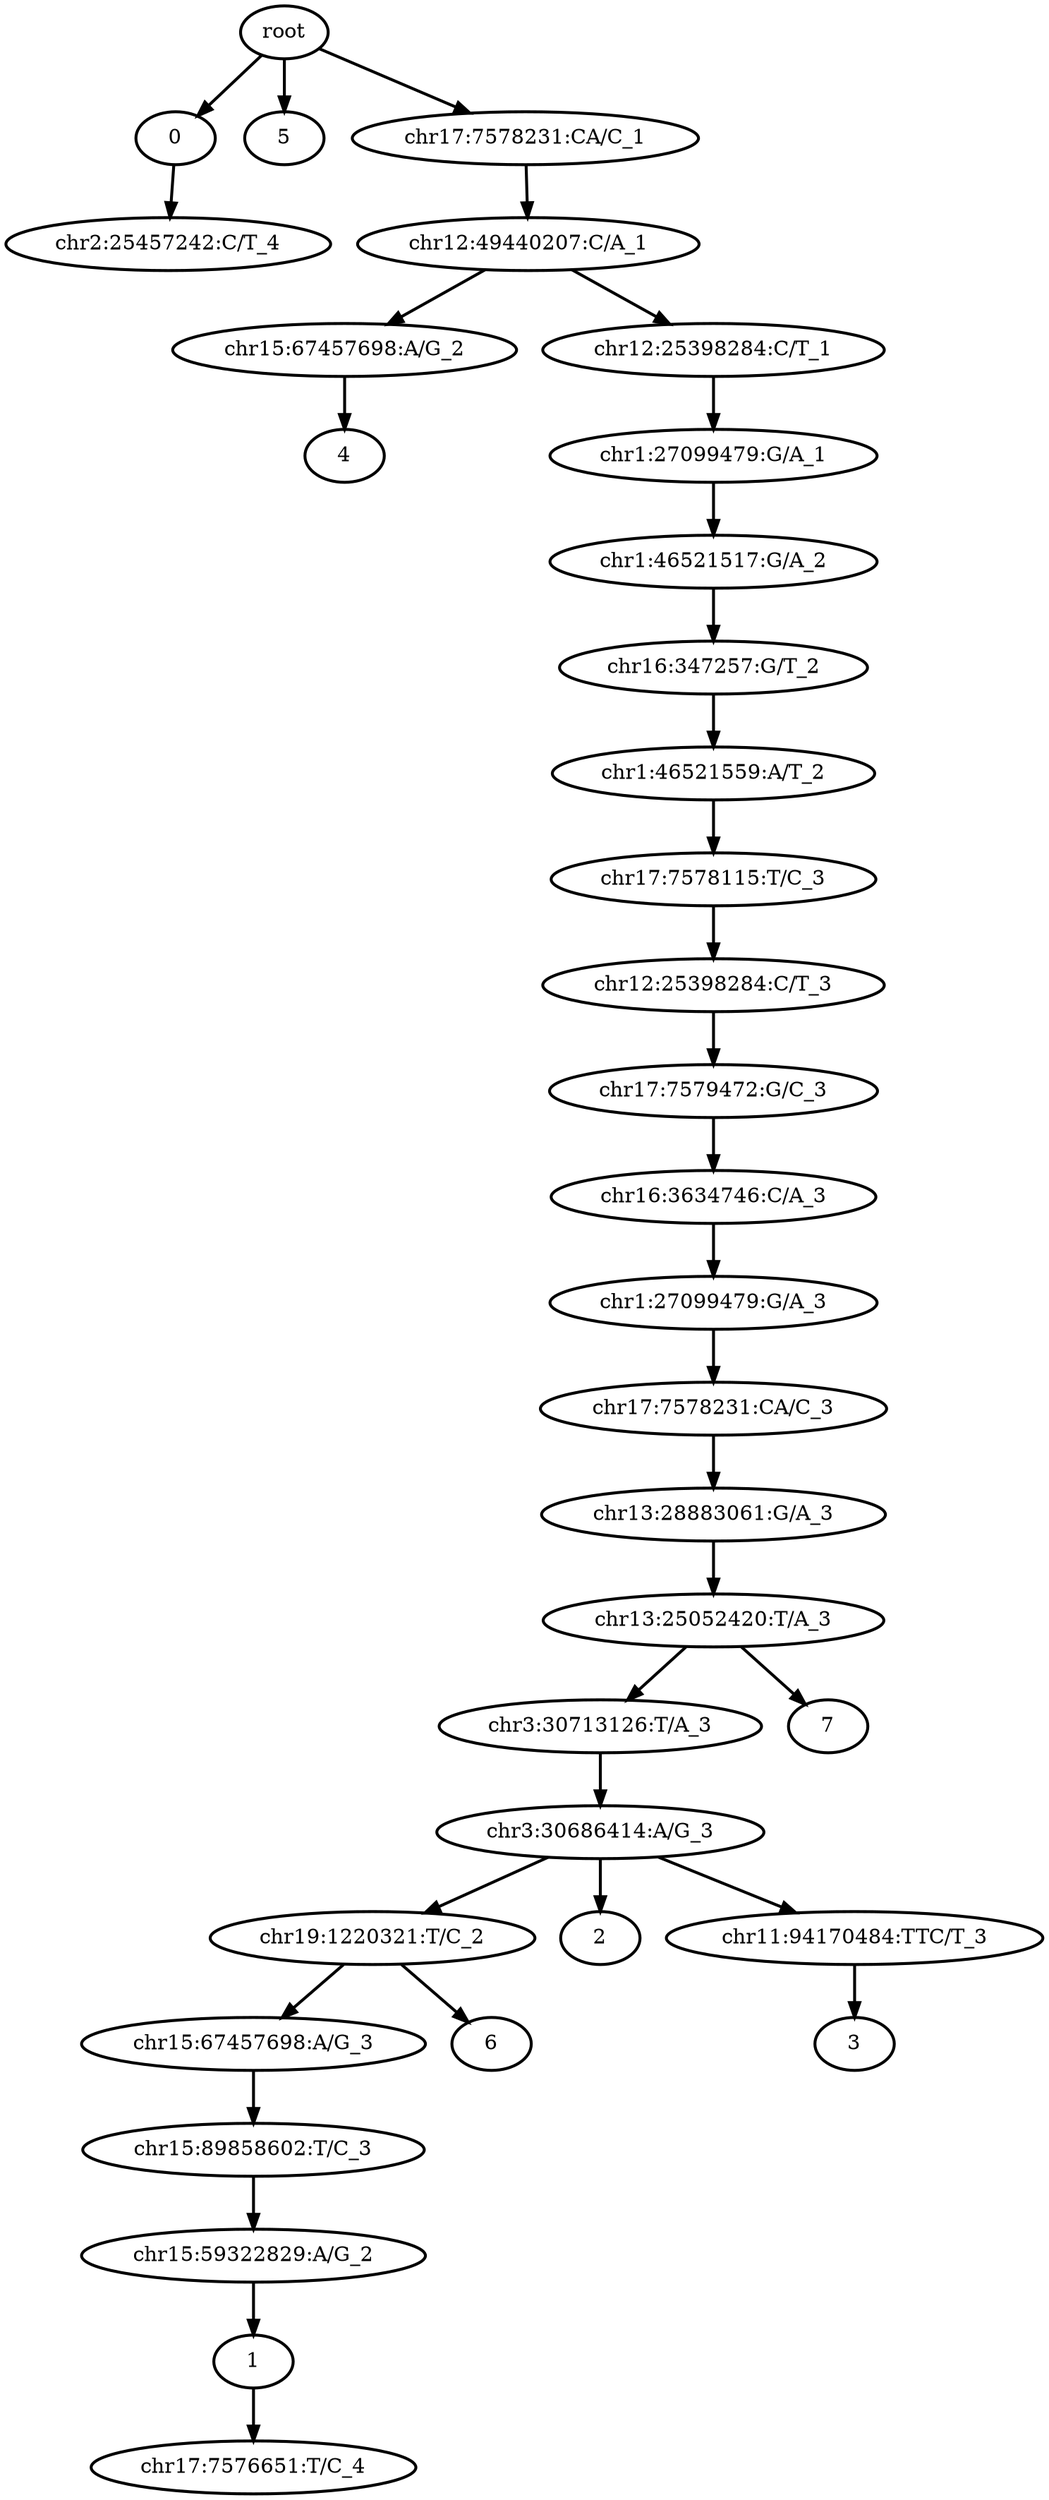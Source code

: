 digraph N {
	overlap="false"
	rankdir="TB"
	0 [label="root", style="bold"];
	1 [label="0", style="bold"];
	2 [label="chr3:30713126:T/A_3", style="bold"];
	3 [label="chr3:30686414:A/G_3", style="bold"];
	4 [label="chr19:1220321:T/C_2", style="bold"];
	5 [label="chr15:67457698:A/G_3", style="bold"];
	6 [label="chr15:89858602:T/C_3", style="bold"];
	7 [label="chr15:59322829:A/G_2", style="bold"];
	8 [label="1", style="bold"];
	9 [label="2", style="bold"];
	10 [label="chr11:94170484:TTC/T_3", style="bold"];
	11 [label="3", style="bold"];
	12 [label="chr15:67457698:A/G_2", style="bold"];
	13 [label="4", style="bold"];
	14 [label="5", style="bold"];
	15 [label="6", style="bold"];
	16 [label="7", style="bold"];
	17 [label="chr2:25457242:C/T_4", style="bold"];
	18 [label="chr17:7576651:T/C_4", style="bold"];
	19 [label="chr1:46521517:G/A_2", style="bold"];
	20 [label="chr16:347257:G/T_2", style="bold"];
	21 [label="chr1:46521559:A/T_2", style="bold"];
	22 [label="chr17:7578115:T/C_3", style="bold"];
	23 [label="chr12:25398284:C/T_3", style="bold"];
	24 [label="chr17:7579472:G/C_3", style="bold"];
	25 [label="chr16:3634746:C/A_3", style="bold"];
	26 [label="chr1:27099479:G/A_3", style="bold"];
	27 [label="chr17:7578231:CA/C_3", style="bold"];
	28 [label="chr13:28883061:G/A_3", style="bold"];
	29 [label="chr13:25052420:T/A_3", style="bold"];
	30 [label="chr17:7578231:CA/C_1", style="bold"];
	31 [label="chr12:49440207:C/A_1", style="bold"];
	32 [label="chr12:25398284:C/T_1", style="bold"];
	33 [label="chr1:27099479:G/A_1", style="bold"];
	0 -> 1 [style="bold"];
	0 -> 14 [style="bold"];
	0 -> 30 [style="bold"];
	1 -> 17 [style="bold"];
	2 -> 3 [style="bold"];
	3 -> 4 [style="bold"];
	3 -> 9 [style="bold"];
	3 -> 10 [style="bold"];
	4 -> 5 [style="bold"];
	4 -> 15 [style="bold"];
	5 -> 6 [style="bold"];
	6 -> 7 [style="bold"];
	7 -> 8 [style="bold"];
	8 -> 18 [style="bold"];
	10 -> 11 [style="bold"];
	12 -> 13 [style="bold"];
	19 -> 20 [style="bold"];
	20 -> 21 [style="bold"];
	21 -> 22 [style="bold"];
	22 -> 23 [style="bold"];
	23 -> 24 [style="bold"];
	24 -> 25 [style="bold"];
	25 -> 26 [style="bold"];
	26 -> 27 [style="bold"];
	27 -> 28 [style="bold"];
	28 -> 29 [style="bold"];
	29 -> 2 [style="bold"];
	29 -> 16 [style="bold"];
	30 -> 31 [style="bold"];
	31 -> 12 [style="bold"];
	31 -> 32 [style="bold"];
	32 -> 33 [style="bold"];
	33 -> 19 [style="bold"];
}